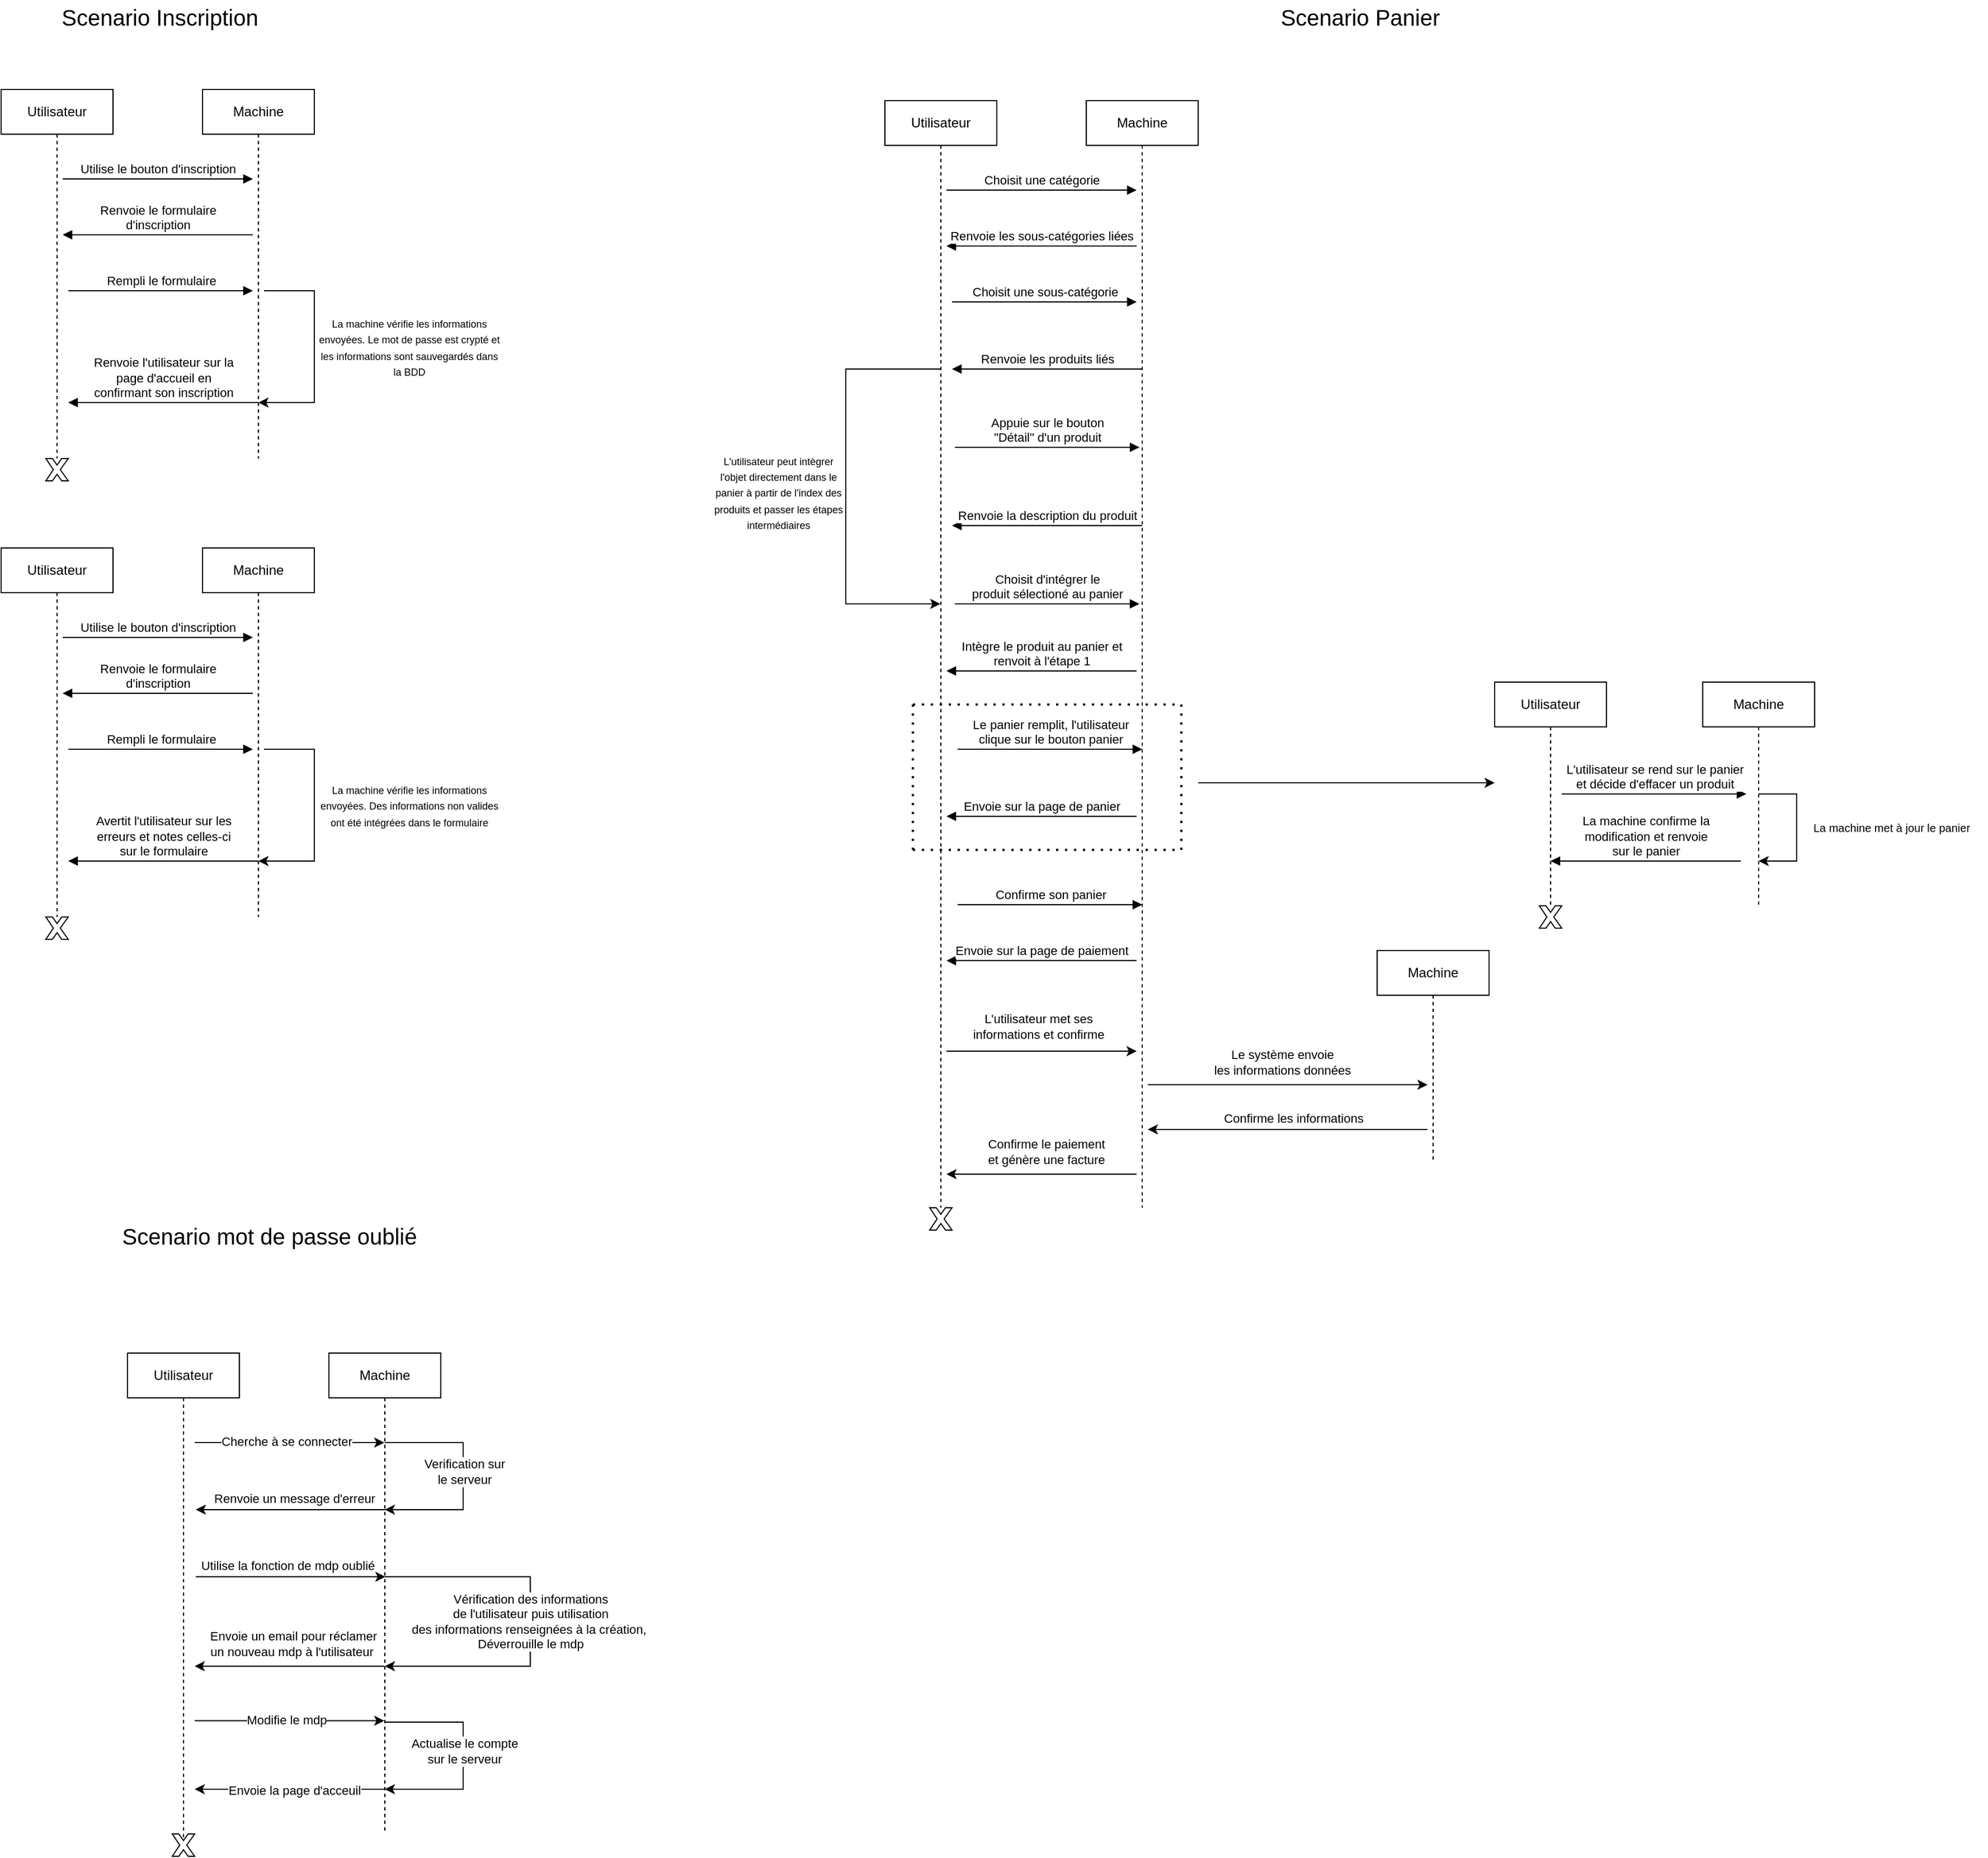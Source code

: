 <mxfile version="22.0.2" type="device">
  <diagram name="Page-1" id="2YBvvXClWsGukQMizWep">
    <mxGraphModel dx="2960" dy="2831" grid="1" gridSize="10" guides="1" tooltips="1" connect="1" arrows="1" fold="1" page="1" pageScale="1" pageWidth="850" pageHeight="1100" math="0" shadow="0">
      <root>
        <mxCell id="0" />
        <mxCell id="1" parent="0" />
        <mxCell id="aM9ryv3xv72pqoxQDRHE-1" value="Utilisateur" style="shape=umlLifeline;perimeter=lifelinePerimeter;whiteSpace=wrap;html=1;container=0;dropTarget=0;collapsible=0;recursiveResize=0;outlineConnect=0;portConstraint=eastwest;newEdgeStyle={&quot;edgeStyle&quot;:&quot;elbowEdgeStyle&quot;,&quot;elbow&quot;:&quot;vertical&quot;,&quot;curved&quot;:0,&quot;rounded&quot;:0};rounded=0;" parent="1" vertex="1">
          <mxGeometry x="85" y="30" width="100" height="330" as="geometry" />
        </mxCell>
        <mxCell id="aM9ryv3xv72pqoxQDRHE-5" value="Machine" style="shape=umlLifeline;perimeter=lifelinePerimeter;whiteSpace=wrap;html=1;container=0;dropTarget=0;collapsible=0;recursiveResize=0;outlineConnect=0;portConstraint=eastwest;newEdgeStyle={&quot;edgeStyle&quot;:&quot;elbowEdgeStyle&quot;,&quot;elbow&quot;:&quot;vertical&quot;,&quot;curved&quot;:0,&quot;rounded&quot;:0};rounded=0;" parent="1" vertex="1">
          <mxGeometry x="265" y="30" width="100" height="330" as="geometry" />
        </mxCell>
        <mxCell id="aM9ryv3xv72pqoxQDRHE-7" value="Utilise le bouton d&#39;inscription" style="html=1;verticalAlign=bottom;endArrow=block;edgeStyle=elbowEdgeStyle;elbow=vertical;curved=0;rounded=0;" parent="1" edge="1">
          <mxGeometry relative="1" as="geometry">
            <mxPoint x="140" y="110" as="sourcePoint" />
            <Array as="points">
              <mxPoint x="225" y="110" />
            </Array>
            <mxPoint x="310" y="110" as="targetPoint" />
          </mxGeometry>
        </mxCell>
        <mxCell id="aM9ryv3xv72pqoxQDRHE-9" value="Renvoie le formulaire&lt;br&gt;d&#39;inscription" style="html=1;verticalAlign=bottom;endArrow=block;edgeStyle=elbowEdgeStyle;elbow=horizontal;curved=0;rounded=0;" parent="1" edge="1">
          <mxGeometry relative="1" as="geometry">
            <mxPoint x="310" y="160" as="sourcePoint" />
            <Array as="points">
              <mxPoint x="235" y="160" />
            </Array>
            <mxPoint x="140" y="160" as="targetPoint" />
          </mxGeometry>
        </mxCell>
        <mxCell id="yCXJLKNRDhIwdf9vAmcJ-1" value="Rempli le formulaire" style="html=1;verticalAlign=bottom;endArrow=block;edgeStyle=elbowEdgeStyle;elbow=vertical;curved=0;rounded=0;" parent="1" edge="1">
          <mxGeometry relative="1" as="geometry">
            <mxPoint x="145" y="210" as="sourcePoint" />
            <Array as="points">
              <mxPoint x="230" y="210" />
            </Array>
            <mxPoint x="310" y="210" as="targetPoint" />
          </mxGeometry>
        </mxCell>
        <mxCell id="yCXJLKNRDhIwdf9vAmcJ-2" value="Renvoie l&#39;utilisateur sur la&lt;br&gt;page d&#39;accueil en&lt;br&gt;confirmant son inscription" style="html=1;verticalAlign=bottom;endArrow=block;edgeStyle=elbowEdgeStyle;elbow=horizontal;curved=0;rounded=0;" parent="1" edge="1">
          <mxGeometry relative="1" as="geometry">
            <mxPoint x="315" y="310" as="sourcePoint" />
            <Array as="points">
              <mxPoint x="240" y="310" />
            </Array>
            <mxPoint x="145" y="310" as="targetPoint" />
          </mxGeometry>
        </mxCell>
        <mxCell id="yCXJLKNRDhIwdf9vAmcJ-3" value="" style="endArrow=classic;html=1;rounded=0;" parent="1" target="aM9ryv3xv72pqoxQDRHE-5" edge="1">
          <mxGeometry width="50" height="50" relative="1" as="geometry">
            <mxPoint x="320" y="210" as="sourcePoint" />
            <mxPoint x="320" y="240" as="targetPoint" />
            <Array as="points">
              <mxPoint x="365" y="210" />
              <mxPoint x="365" y="310" />
            </Array>
          </mxGeometry>
        </mxCell>
        <mxCell id="yCXJLKNRDhIwdf9vAmcJ-4" value="&lt;font style=&quot;font-size: 9px;&quot;&gt;La machine vérifie les informations envoyées. Le mot de passe est crypté et les informations sont sauvegardés dans la BDD&lt;/font&gt;" style="text;html=1;strokeColor=none;fillColor=none;align=center;verticalAlign=middle;whiteSpace=wrap;rounded=0;" parent="1" vertex="1">
          <mxGeometry x="365" y="200" width="170" height="120" as="geometry" />
        </mxCell>
        <mxCell id="yCXJLKNRDhIwdf9vAmcJ-5" value="Utilisateur" style="shape=umlLifeline;perimeter=lifelinePerimeter;whiteSpace=wrap;html=1;container=0;dropTarget=0;collapsible=0;recursiveResize=0;outlineConnect=0;portConstraint=eastwest;newEdgeStyle={&quot;edgeStyle&quot;:&quot;elbowEdgeStyle&quot;,&quot;elbow&quot;:&quot;vertical&quot;,&quot;curved&quot;:0,&quot;rounded&quot;:0};rounded=0;" parent="1" vertex="1">
          <mxGeometry x="85" y="440" width="100" height="330" as="geometry" />
        </mxCell>
        <mxCell id="yCXJLKNRDhIwdf9vAmcJ-6" value="Machine" style="shape=umlLifeline;perimeter=lifelinePerimeter;whiteSpace=wrap;html=1;container=0;dropTarget=0;collapsible=0;recursiveResize=0;outlineConnect=0;portConstraint=eastwest;newEdgeStyle={&quot;edgeStyle&quot;:&quot;elbowEdgeStyle&quot;,&quot;elbow&quot;:&quot;vertical&quot;,&quot;curved&quot;:0,&quot;rounded&quot;:0};rounded=0;" parent="1" vertex="1">
          <mxGeometry x="265" y="440" width="100" height="330" as="geometry" />
        </mxCell>
        <mxCell id="yCXJLKNRDhIwdf9vAmcJ-7" value="Utilise le bouton d&#39;inscription" style="html=1;verticalAlign=bottom;endArrow=block;edgeStyle=elbowEdgeStyle;elbow=vertical;curved=0;rounded=0;" parent="1" edge="1">
          <mxGeometry relative="1" as="geometry">
            <mxPoint x="140" y="520" as="sourcePoint" />
            <Array as="points">
              <mxPoint x="225" y="520" />
            </Array>
            <mxPoint x="310" y="520" as="targetPoint" />
          </mxGeometry>
        </mxCell>
        <mxCell id="yCXJLKNRDhIwdf9vAmcJ-8" value="Renvoie le formulaire&lt;br&gt;d&#39;inscription" style="html=1;verticalAlign=bottom;endArrow=block;edgeStyle=elbowEdgeStyle;elbow=horizontal;curved=0;rounded=0;" parent="1" edge="1">
          <mxGeometry relative="1" as="geometry">
            <mxPoint x="310" y="570" as="sourcePoint" />
            <Array as="points">
              <mxPoint x="235" y="570" />
            </Array>
            <mxPoint x="140" y="570" as="targetPoint" />
          </mxGeometry>
        </mxCell>
        <mxCell id="yCXJLKNRDhIwdf9vAmcJ-9" value="Rempli le formulaire" style="html=1;verticalAlign=bottom;endArrow=block;edgeStyle=elbowEdgeStyle;elbow=vertical;curved=0;rounded=0;" parent="1" edge="1">
          <mxGeometry relative="1" as="geometry">
            <mxPoint x="145" y="620" as="sourcePoint" />
            <Array as="points">
              <mxPoint x="230" y="620" />
            </Array>
            <mxPoint x="310" y="620" as="targetPoint" />
          </mxGeometry>
        </mxCell>
        <mxCell id="yCXJLKNRDhIwdf9vAmcJ-10" value="Avertit l&#39;utilisateur sur les&lt;br&gt;erreurs et notes celles-ci&lt;br&gt;sur le formulaire" style="html=1;verticalAlign=bottom;endArrow=block;edgeStyle=elbowEdgeStyle;elbow=horizontal;curved=0;rounded=0;" parent="1" edge="1">
          <mxGeometry relative="1" as="geometry">
            <mxPoint x="315" y="720" as="sourcePoint" />
            <Array as="points">
              <mxPoint x="240" y="720" />
            </Array>
            <mxPoint x="145" y="720" as="targetPoint" />
          </mxGeometry>
        </mxCell>
        <mxCell id="yCXJLKNRDhIwdf9vAmcJ-11" value="" style="endArrow=classic;html=1;rounded=0;" parent="1" target="yCXJLKNRDhIwdf9vAmcJ-6" edge="1">
          <mxGeometry width="50" height="50" relative="1" as="geometry">
            <mxPoint x="320" y="620" as="sourcePoint" />
            <mxPoint x="320" y="650" as="targetPoint" />
            <Array as="points">
              <mxPoint x="365" y="620" />
              <mxPoint x="365" y="720" />
            </Array>
          </mxGeometry>
        </mxCell>
        <mxCell id="yCXJLKNRDhIwdf9vAmcJ-12" value="&lt;font style=&quot;font-size: 9px;&quot;&gt;La machine vérifie les informations envoyées. Des informations non valides ont été intégrées dans le formulaire&lt;/font&gt;" style="text;html=1;strokeColor=none;fillColor=none;align=center;verticalAlign=middle;whiteSpace=wrap;rounded=0;" parent="1" vertex="1">
          <mxGeometry x="365" y="610" width="170" height="120" as="geometry" />
        </mxCell>
        <mxCell id="yCXJLKNRDhIwdf9vAmcJ-15" value="Utilisateur" style="shape=umlLifeline;perimeter=lifelinePerimeter;whiteSpace=wrap;html=1;container=0;dropTarget=0;collapsible=0;recursiveResize=0;outlineConnect=0;portConstraint=eastwest;newEdgeStyle={&quot;edgeStyle&quot;:&quot;elbowEdgeStyle&quot;,&quot;elbow&quot;:&quot;vertical&quot;,&quot;curved&quot;:0,&quot;rounded&quot;:0};rounded=0;" parent="1" vertex="1">
          <mxGeometry x="875" y="40" width="100" height="990" as="geometry" />
        </mxCell>
        <mxCell id="yCXJLKNRDhIwdf9vAmcJ-16" value="Machine" style="shape=umlLifeline;perimeter=lifelinePerimeter;whiteSpace=wrap;html=1;container=0;dropTarget=0;collapsible=0;recursiveResize=0;outlineConnect=0;portConstraint=eastwest;newEdgeStyle={&quot;edgeStyle&quot;:&quot;elbowEdgeStyle&quot;,&quot;elbow&quot;:&quot;vertical&quot;,&quot;curved&quot;:0,&quot;rounded&quot;:0};rounded=0;" parent="1" vertex="1">
          <mxGeometry x="1055" y="40" width="100" height="990" as="geometry" />
        </mxCell>
        <mxCell id="yCXJLKNRDhIwdf9vAmcJ-17" value="Choisit une catégorie" style="html=1;verticalAlign=bottom;endArrow=block;edgeStyle=elbowEdgeStyle;elbow=vertical;curved=0;rounded=0;" parent="1" edge="1">
          <mxGeometry relative="1" as="geometry">
            <mxPoint x="930" y="120" as="sourcePoint" />
            <Array as="points">
              <mxPoint x="1015" y="120" />
            </Array>
            <mxPoint x="1100" y="120" as="targetPoint" />
          </mxGeometry>
        </mxCell>
        <mxCell id="yCXJLKNRDhIwdf9vAmcJ-18" value="Renvoie les sous-catégories liées" style="html=1;verticalAlign=bottom;endArrow=block;edgeStyle=elbowEdgeStyle;elbow=horizontal;curved=0;rounded=0;" parent="1" edge="1">
          <mxGeometry relative="1" as="geometry">
            <mxPoint x="1100" y="170" as="sourcePoint" />
            <Array as="points">
              <mxPoint x="1025" y="170" />
            </Array>
            <mxPoint x="930" y="170" as="targetPoint" />
          </mxGeometry>
        </mxCell>
        <mxCell id="yCXJLKNRDhIwdf9vAmcJ-19" value="Choisit une sous-catégorie" style="html=1;verticalAlign=bottom;endArrow=block;edgeStyle=elbowEdgeStyle;elbow=horizontal;curved=0;rounded=0;" parent="1" edge="1">
          <mxGeometry relative="1" as="geometry">
            <mxPoint x="935" y="220" as="sourcePoint" />
            <Array as="points">
              <mxPoint x="1020" y="220" />
            </Array>
            <mxPoint x="1100" y="220" as="targetPoint" />
          </mxGeometry>
        </mxCell>
        <mxCell id="yCXJLKNRDhIwdf9vAmcJ-20" value="Renvoie les produits liés" style="html=1;verticalAlign=bottom;endArrow=block;edgeStyle=elbowEdgeStyle;elbow=horizontal;curved=0;rounded=0;" parent="1" edge="1">
          <mxGeometry relative="1" as="geometry">
            <mxPoint x="1105" y="280" as="sourcePoint" />
            <Array as="points">
              <mxPoint x="1030" y="280" />
            </Array>
            <mxPoint x="935" y="280" as="targetPoint" />
          </mxGeometry>
        </mxCell>
        <mxCell id="yCXJLKNRDhIwdf9vAmcJ-21" value="" style="endArrow=classic;html=1;rounded=0;" parent="1" source="yCXJLKNRDhIwdf9vAmcJ-15" target="yCXJLKNRDhIwdf9vAmcJ-15" edge="1">
          <mxGeometry width="50" height="50" relative="1" as="geometry">
            <mxPoint x="1110" y="440" as="sourcePoint" />
            <mxPoint x="920" y="500" as="targetPoint" />
            <Array as="points">
              <mxPoint x="840" y="280" />
              <mxPoint x="840" y="490" />
            </Array>
          </mxGeometry>
        </mxCell>
        <mxCell id="yCXJLKNRDhIwdf9vAmcJ-22" value="&lt;font style=&quot;font-size: 9px;&quot;&gt;L&#39;utilisateur peut intègrer l&#39;objet directement dans le panier à partir de l&#39;index des produits et passer les étapes intermédiaires&lt;/font&gt;" style="text;html=1;strokeColor=none;fillColor=none;align=center;verticalAlign=middle;whiteSpace=wrap;rounded=0;" parent="1" vertex="1">
          <mxGeometry x="720" y="330" width="120" height="120" as="geometry" />
        </mxCell>
        <mxCell id="yCXJLKNRDhIwdf9vAmcJ-24" value="&lt;font style=&quot;font-size: 20px;&quot;&gt;Scenario Inscription&lt;/font&gt;" style="text;html=1;strokeColor=none;fillColor=none;align=center;verticalAlign=middle;whiteSpace=wrap;rounded=0;" parent="1" vertex="1">
          <mxGeometry x="127" y="-50" width="200" height="30" as="geometry" />
        </mxCell>
        <mxCell id="yCXJLKNRDhIwdf9vAmcJ-25" value="&lt;font style=&quot;font-size: 20px;&quot;&gt;Scenario Panier&lt;br&gt;&lt;/font&gt;" style="text;html=1;strokeColor=none;fillColor=none;align=center;verticalAlign=middle;whiteSpace=wrap;rounded=0;" parent="1" vertex="1">
          <mxGeometry x="1200" y="-50" width="200" height="30" as="geometry" />
        </mxCell>
        <mxCell id="yCXJLKNRDhIwdf9vAmcJ-26" value="Appuie sur le bouton&lt;br&gt;&quot;Détail&quot; d&#39;un produit" style="html=1;verticalAlign=bottom;endArrow=block;edgeStyle=elbowEdgeStyle;elbow=horizontal;curved=0;rounded=0;" parent="1" edge="1">
          <mxGeometry relative="1" as="geometry">
            <mxPoint x="937.5" y="350" as="sourcePoint" />
            <Array as="points">
              <mxPoint x="1022.5" y="350" />
            </Array>
            <mxPoint x="1102.5" y="350" as="targetPoint" />
          </mxGeometry>
        </mxCell>
        <mxCell id="yCXJLKNRDhIwdf9vAmcJ-27" value="Renvoie la description du produit" style="html=1;verticalAlign=bottom;endArrow=block;edgeStyle=elbowEdgeStyle;elbow=horizontal;curved=0;rounded=0;" parent="1" edge="1">
          <mxGeometry relative="1" as="geometry">
            <mxPoint x="1105" y="420" as="sourcePoint" />
            <Array as="points">
              <mxPoint x="1030" y="420" />
            </Array>
            <mxPoint x="935" y="420" as="targetPoint" />
          </mxGeometry>
        </mxCell>
        <mxCell id="yCXJLKNRDhIwdf9vAmcJ-28" value="Choisit d&#39;intégrer le&lt;br&gt;produit sélectioné au panier" style="html=1;verticalAlign=bottom;endArrow=block;edgeStyle=elbowEdgeStyle;elbow=horizontal;curved=0;rounded=0;" parent="1" edge="1">
          <mxGeometry relative="1" as="geometry">
            <mxPoint x="937.5" y="490" as="sourcePoint" />
            <Array as="points">
              <mxPoint x="1022.5" y="490" />
            </Array>
            <mxPoint x="1102.5" y="490" as="targetPoint" />
          </mxGeometry>
        </mxCell>
        <mxCell id="AMnke6aiVd32IxNalJyc-1" value="Intègre le produit au panier et&lt;br&gt;renvoit à l&#39;étape 1" style="html=1;verticalAlign=bottom;endArrow=block;edgeStyle=elbowEdgeStyle;elbow=horizontal;curved=0;rounded=0;" parent="1" edge="1">
          <mxGeometry relative="1" as="geometry">
            <mxPoint x="1100" y="550" as="sourcePoint" />
            <Array as="points">
              <mxPoint x="1025" y="550" />
            </Array>
            <mxPoint x="930" y="550" as="targetPoint" />
          </mxGeometry>
        </mxCell>
        <mxCell id="AMnke6aiVd32IxNalJyc-14" value="Le panier remplit, l&#39;utilisateur&lt;br&gt;clique sur le bouton panier" style="html=1;verticalAlign=bottom;endArrow=block;edgeStyle=elbowEdgeStyle;elbow=horizontal;curved=0;rounded=0;" parent="1" edge="1">
          <mxGeometry relative="1" as="geometry">
            <mxPoint x="940" y="620" as="sourcePoint" />
            <Array as="points">
              <mxPoint x="1025" y="620" />
            </Array>
            <mxPoint x="1105" y="620" as="targetPoint" />
          </mxGeometry>
        </mxCell>
        <mxCell id="AMnke6aiVd32IxNalJyc-15" value="Envoie sur la page de panier" style="html=1;verticalAlign=bottom;endArrow=block;edgeStyle=elbowEdgeStyle;elbow=horizontal;curved=0;rounded=0;" parent="1" edge="1">
          <mxGeometry relative="1" as="geometry">
            <mxPoint x="1100" y="680" as="sourcePoint" />
            <Array as="points">
              <mxPoint x="1025" y="680" />
            </Array>
            <mxPoint x="930" y="680" as="targetPoint" />
          </mxGeometry>
        </mxCell>
        <mxCell id="AMnke6aiVd32IxNalJyc-17" value="Confirme son panier" style="html=1;verticalAlign=bottom;endArrow=block;edgeStyle=elbowEdgeStyle;elbow=horizontal;curved=0;rounded=0;" parent="1" edge="1">
          <mxGeometry relative="1" as="geometry">
            <mxPoint x="940" y="759.05" as="sourcePoint" />
            <Array as="points">
              <mxPoint x="1025" y="759.05" />
            </Array>
            <mxPoint x="1105" y="759.05" as="targetPoint" />
          </mxGeometry>
        </mxCell>
        <mxCell id="AMnke6aiVd32IxNalJyc-18" value="Envoie sur la page de paiement" style="html=1;verticalAlign=bottom;endArrow=block;edgeStyle=elbowEdgeStyle;elbow=horizontal;curved=0;rounded=0;" parent="1" edge="1">
          <mxGeometry relative="1" as="geometry">
            <mxPoint x="1100" y="809.05" as="sourcePoint" />
            <Array as="points">
              <mxPoint x="1025" y="809.05" />
            </Array>
            <mxPoint x="930" y="809.05" as="targetPoint" />
          </mxGeometry>
        </mxCell>
        <mxCell id="AMnke6aiVd32IxNalJyc-19" value="" style="endArrow=none;dashed=1;html=1;dashPattern=1 3;strokeWidth=2;rounded=0;" parent="1" edge="1">
          <mxGeometry width="50" height="50" relative="1" as="geometry">
            <mxPoint x="900" y="580" as="sourcePoint" />
            <mxPoint x="1140" y="580" as="targetPoint" />
          </mxGeometry>
        </mxCell>
        <mxCell id="AMnke6aiVd32IxNalJyc-20" value="" style="endArrow=none;dashed=1;html=1;dashPattern=1 3;strokeWidth=2;rounded=0;" parent="1" edge="1">
          <mxGeometry width="50" height="50" relative="1" as="geometry">
            <mxPoint x="900" y="710" as="sourcePoint" />
            <mxPoint x="1140" y="710" as="targetPoint" />
          </mxGeometry>
        </mxCell>
        <mxCell id="AMnke6aiVd32IxNalJyc-21" value="" style="endArrow=none;dashed=1;html=1;dashPattern=1 3;strokeWidth=2;rounded=0;" parent="1" edge="1">
          <mxGeometry width="50" height="50" relative="1" as="geometry">
            <mxPoint x="900" y="580" as="sourcePoint" />
            <mxPoint x="900" y="710" as="targetPoint" />
          </mxGeometry>
        </mxCell>
        <mxCell id="AMnke6aiVd32IxNalJyc-22" value="" style="endArrow=none;dashed=1;html=1;dashPattern=1 3;strokeWidth=2;rounded=0;" parent="1" edge="1">
          <mxGeometry width="50" height="50" relative="1" as="geometry">
            <mxPoint x="1140" y="580" as="sourcePoint" />
            <mxPoint x="1140" y="710" as="targetPoint" />
          </mxGeometry>
        </mxCell>
        <mxCell id="AMnke6aiVd32IxNalJyc-24" value="Utilisateur" style="shape=umlLifeline;perimeter=lifelinePerimeter;whiteSpace=wrap;html=1;container=0;dropTarget=0;collapsible=0;recursiveResize=0;outlineConnect=0;portConstraint=eastwest;newEdgeStyle={&quot;edgeStyle&quot;:&quot;elbowEdgeStyle&quot;,&quot;elbow&quot;:&quot;vertical&quot;,&quot;curved&quot;:0,&quot;rounded&quot;:0};rounded=0;" parent="1" vertex="1">
          <mxGeometry x="1420" y="560" width="100" height="200" as="geometry" />
        </mxCell>
        <mxCell id="AMnke6aiVd32IxNalJyc-25" value="Machine" style="shape=umlLifeline;perimeter=lifelinePerimeter;whiteSpace=wrap;html=1;container=0;dropTarget=0;collapsible=0;recursiveResize=0;outlineConnect=0;portConstraint=eastwest;newEdgeStyle={&quot;edgeStyle&quot;:&quot;elbowEdgeStyle&quot;,&quot;elbow&quot;:&quot;vertical&quot;,&quot;curved&quot;:0,&quot;rounded&quot;:0};rounded=0;" parent="1" vertex="1">
          <mxGeometry x="1606" y="560" width="100" height="200" as="geometry" />
        </mxCell>
        <mxCell id="AMnke6aiVd32IxNalJyc-26" value="L&#39;utilisateur se rend sur le panier&lt;br&gt;et décide d&#39;effacer un produit" style="html=1;verticalAlign=bottom;endArrow=block;edgeStyle=elbowEdgeStyle;elbow=vertical;curved=0;rounded=0;" parent="1" edge="1">
          <mxGeometry relative="1" as="geometry">
            <mxPoint x="1480" y="660" as="sourcePoint" />
            <Array as="points">
              <mxPoint x="1565" y="660" />
            </Array>
            <mxPoint x="1645" y="660" as="targetPoint" />
          </mxGeometry>
        </mxCell>
        <mxCell id="AMnke6aiVd32IxNalJyc-27" value="La machine confirme la&lt;br&gt;modification et renvoie&lt;br&gt;sur le panier" style="html=1;verticalAlign=bottom;endArrow=block;edgeStyle=elbowEdgeStyle;elbow=vertical;curved=0;rounded=0;" parent="1" edge="1">
          <mxGeometry relative="1" as="geometry">
            <mxPoint x="1640" y="720" as="sourcePoint" />
            <Array as="points">
              <mxPoint x="1565" y="720" />
            </Array>
            <mxPoint x="1470" y="720" as="targetPoint" />
          </mxGeometry>
        </mxCell>
        <mxCell id="AMnke6aiVd32IxNalJyc-30" value="" style="endArrow=classic;html=1;rounded=0;" parent="1" target="AMnke6aiVd32IxNalJyc-25" edge="1">
          <mxGeometry width="50" height="50" relative="1" as="geometry">
            <mxPoint x="1656" y="660" as="sourcePoint" />
            <mxPoint x="1650" y="760" as="targetPoint" />
            <Array as="points">
              <mxPoint x="1690" y="660" />
              <mxPoint x="1690" y="720" />
            </Array>
          </mxGeometry>
        </mxCell>
        <mxCell id="AMnke6aiVd32IxNalJyc-31" value="&lt;font size=&quot;1&quot;&gt;La machine met à jour le panier&lt;/font&gt;" style="text;html=1;strokeColor=none;fillColor=none;align=center;verticalAlign=middle;whiteSpace=wrap;rounded=0;" parent="1" vertex="1">
          <mxGeometry x="1690" y="660" width="170" height="60" as="geometry" />
        </mxCell>
        <mxCell id="90Vc8OKvWxTCAZ7ZH-Nl-30" value="" style="endArrow=classic;html=1;rounded=0;" parent="1" edge="1">
          <mxGeometry width="50" height="50" relative="1" as="geometry">
            <mxPoint x="1110" y="920" as="sourcePoint" />
            <mxPoint x="1360" y="920" as="targetPoint" />
            <Array as="points">
              <mxPoint x="1160" y="920" />
            </Array>
          </mxGeometry>
        </mxCell>
        <mxCell id="90Vc8OKvWxTCAZ7ZH-Nl-31" value="Le système envoie&lt;br&gt;les informations données" style="edgeLabel;html=1;align=center;verticalAlign=middle;resizable=0;points=[];" parent="90Vc8OKvWxTCAZ7ZH-Nl-30" vertex="1" connectable="0">
          <mxGeometry x="-0.041" y="1" relative="1" as="geometry">
            <mxPoint y="-19" as="offset" />
          </mxGeometry>
        </mxCell>
        <mxCell id="90Vc8OKvWxTCAZ7ZH-Nl-63" value="" style="endArrow=classic;html=1;rounded=0;" parent="1" target="90Vc8OKvWxTCAZ7ZH-Nl-87" edge="1">
          <mxGeometry width="50" height="50" relative="1" as="geometry">
            <mxPoint x="258" y="1240" as="sourcePoint" />
            <mxPoint x="568" y="1240" as="targetPoint" />
          </mxGeometry>
        </mxCell>
        <mxCell id="90Vc8OKvWxTCAZ7ZH-Nl-64" value="Cherche à se connecter" style="edgeLabel;html=1;align=center;verticalAlign=middle;resizable=0;points=[];" parent="90Vc8OKvWxTCAZ7ZH-Nl-63" vertex="1" connectable="0">
          <mxGeometry x="-0.041" y="1" relative="1" as="geometry">
            <mxPoint as="offset" />
          </mxGeometry>
        </mxCell>
        <mxCell id="90Vc8OKvWxTCAZ7ZH-Nl-65" value="" style="endArrow=classic;html=1;rounded=0;" parent="1" edge="1">
          <mxGeometry width="50" height="50" relative="1" as="geometry">
            <mxPoint x="428.5" y="1300" as="sourcePoint" />
            <mxPoint x="259" y="1300" as="targetPoint" />
          </mxGeometry>
        </mxCell>
        <mxCell id="90Vc8OKvWxTCAZ7ZH-Nl-66" value="Renvoie un message d&#39;erreur" style="edgeLabel;html=1;align=center;verticalAlign=middle;resizable=0;points=[];" parent="90Vc8OKvWxTCAZ7ZH-Nl-65" vertex="1" connectable="0">
          <mxGeometry x="-0.041" y="1" relative="1" as="geometry">
            <mxPoint y="-11" as="offset" />
          </mxGeometry>
        </mxCell>
        <mxCell id="90Vc8OKvWxTCAZ7ZH-Nl-69" value="" style="endArrow=classic;html=1;rounded=0;" parent="1" edge="1">
          <mxGeometry width="50" height="50" relative="1" as="geometry">
            <mxPoint x="428" y="1240" as="sourcePoint" />
            <mxPoint x="428" y="1300" as="targetPoint" />
            <Array as="points">
              <mxPoint x="498" y="1240" />
              <mxPoint x="498" y="1300" />
            </Array>
          </mxGeometry>
        </mxCell>
        <mxCell id="90Vc8OKvWxTCAZ7ZH-Nl-70" value="Verification sur&lt;br&gt;le serveur" style="edgeLabel;html=1;align=center;verticalAlign=middle;resizable=0;points=[];" parent="90Vc8OKvWxTCAZ7ZH-Nl-69" vertex="1" connectable="0">
          <mxGeometry x="-0.041" y="1" relative="1" as="geometry">
            <mxPoint as="offset" />
          </mxGeometry>
        </mxCell>
        <mxCell id="90Vc8OKvWxTCAZ7ZH-Nl-71" value="" style="endArrow=classic;html=1;rounded=0;" parent="1" edge="1">
          <mxGeometry width="50" height="50" relative="1" as="geometry">
            <mxPoint x="259" y="1360" as="sourcePoint" />
            <mxPoint x="428.5" y="1360" as="targetPoint" />
          </mxGeometry>
        </mxCell>
        <mxCell id="90Vc8OKvWxTCAZ7ZH-Nl-72" value="Utilise la fonction de mdp oublié" style="edgeLabel;html=1;align=center;verticalAlign=middle;resizable=0;points=[];" parent="90Vc8OKvWxTCAZ7ZH-Nl-71" vertex="1" connectable="0">
          <mxGeometry x="-0.041" y="1" relative="1" as="geometry">
            <mxPoint y="-9" as="offset" />
          </mxGeometry>
        </mxCell>
        <mxCell id="90Vc8OKvWxTCAZ7ZH-Nl-73" value="" style="endArrow=classic;html=1;rounded=0;" parent="1" edge="1">
          <mxGeometry width="50" height="50" relative="1" as="geometry">
            <mxPoint x="428" y="1360" as="sourcePoint" />
            <mxPoint x="428" y="1440" as="targetPoint" />
            <Array as="points">
              <mxPoint x="558" y="1360" />
              <mxPoint x="558" y="1440" />
            </Array>
          </mxGeometry>
        </mxCell>
        <mxCell id="90Vc8OKvWxTCAZ7ZH-Nl-74" value="Vérification&amp;nbsp;des informations&lt;br&gt;de l&#39;utilisateur puis utilisation&lt;br&gt;des informations renseignées à la création,&amp;nbsp;&lt;br&gt;Déverrouille le mdp" style="edgeLabel;html=1;align=center;verticalAlign=middle;resizable=0;points=[];" parent="90Vc8OKvWxTCAZ7ZH-Nl-73" vertex="1" connectable="0">
          <mxGeometry x="-0.041" y="1" relative="1" as="geometry">
            <mxPoint x="-1" y="7" as="offset" />
          </mxGeometry>
        </mxCell>
        <mxCell id="90Vc8OKvWxTCAZ7ZH-Nl-75" value="" style="endArrow=classic;html=1;rounded=0;" parent="1" edge="1">
          <mxGeometry width="50" height="50" relative="1" as="geometry">
            <mxPoint x="427.5" y="1440" as="sourcePoint" />
            <mxPoint x="258" y="1440" as="targetPoint" />
          </mxGeometry>
        </mxCell>
        <mxCell id="90Vc8OKvWxTCAZ7ZH-Nl-76" value="Envoie un email pour réclamer&lt;br&gt;un nouveau mdp à l&#39;utilisateur&amp;nbsp;" style="edgeLabel;html=1;align=center;verticalAlign=middle;resizable=0;points=[];" parent="90Vc8OKvWxTCAZ7ZH-Nl-75" vertex="1" connectable="0">
          <mxGeometry x="-0.041" y="1" relative="1" as="geometry">
            <mxPoint y="-21" as="offset" />
          </mxGeometry>
        </mxCell>
        <mxCell id="90Vc8OKvWxTCAZ7ZH-Nl-77" value="" style="endArrow=classic;html=1;rounded=0;" parent="1" edge="1">
          <mxGeometry width="50" height="50" relative="1" as="geometry">
            <mxPoint x="258" y="1488.75" as="sourcePoint" />
            <mxPoint x="427.5" y="1488.75" as="targetPoint" />
          </mxGeometry>
        </mxCell>
        <mxCell id="90Vc8OKvWxTCAZ7ZH-Nl-78" value="Modifie le mdp" style="edgeLabel;html=1;align=center;verticalAlign=middle;resizable=0;points=[];" parent="90Vc8OKvWxTCAZ7ZH-Nl-77" vertex="1" connectable="0">
          <mxGeometry x="-0.041" y="1" relative="1" as="geometry">
            <mxPoint as="offset" />
          </mxGeometry>
        </mxCell>
        <mxCell id="90Vc8OKvWxTCAZ7ZH-Nl-79" value="" style="endArrow=classic;html=1;rounded=0;" parent="1" edge="1">
          <mxGeometry width="50" height="50" relative="1" as="geometry">
            <mxPoint x="428" y="1490" as="sourcePoint" />
            <mxPoint x="428" y="1550" as="targetPoint" />
            <Array as="points">
              <mxPoint x="498" y="1490" />
              <mxPoint x="498" y="1550" />
            </Array>
          </mxGeometry>
        </mxCell>
        <mxCell id="90Vc8OKvWxTCAZ7ZH-Nl-80" value="Actualise le compte&lt;br&gt;sur le serveur" style="edgeLabel;html=1;align=center;verticalAlign=middle;resizable=0;points=[];" parent="90Vc8OKvWxTCAZ7ZH-Nl-79" vertex="1" connectable="0">
          <mxGeometry x="-0.041" y="1" relative="1" as="geometry">
            <mxPoint as="offset" />
          </mxGeometry>
        </mxCell>
        <mxCell id="90Vc8OKvWxTCAZ7ZH-Nl-81" value="" style="endArrow=classic;html=1;rounded=0;" parent="1" edge="1">
          <mxGeometry width="50" height="50" relative="1" as="geometry">
            <mxPoint x="428" y="1550" as="sourcePoint" />
            <mxPoint x="258" y="1550" as="targetPoint" />
          </mxGeometry>
        </mxCell>
        <mxCell id="90Vc8OKvWxTCAZ7ZH-Nl-82" value="Envoie la page d&#39;acceuil" style="edgeLabel;html=1;align=center;verticalAlign=middle;resizable=0;points=[];" parent="90Vc8OKvWxTCAZ7ZH-Nl-81" vertex="1" connectable="0">
          <mxGeometry x="-0.041" y="1" relative="1" as="geometry">
            <mxPoint as="offset" />
          </mxGeometry>
        </mxCell>
        <mxCell id="90Vc8OKvWxTCAZ7ZH-Nl-83" value="" style="verticalLabelPosition=bottom;verticalAlign=top;html=1;shape=mxgraph.basic.x" parent="1" vertex="1">
          <mxGeometry x="125" y="360" width="20" height="20" as="geometry" />
        </mxCell>
        <mxCell id="90Vc8OKvWxTCAZ7ZH-Nl-84" value="" style="verticalLabelPosition=bottom;verticalAlign=top;html=1;shape=mxgraph.basic.x" parent="1" vertex="1">
          <mxGeometry x="125" y="770" width="20" height="20" as="geometry" />
        </mxCell>
        <mxCell id="90Vc8OKvWxTCAZ7ZH-Nl-86" value="Utilisateur" style="shape=umlLifeline;perimeter=lifelinePerimeter;whiteSpace=wrap;html=1;container=0;dropTarget=0;collapsible=0;recursiveResize=0;outlineConnect=0;portConstraint=eastwest;newEdgeStyle={&quot;edgeStyle&quot;:&quot;elbowEdgeStyle&quot;,&quot;elbow&quot;:&quot;vertical&quot;,&quot;curved&quot;:0,&quot;rounded&quot;:0};rounded=0;" parent="1" vertex="1">
          <mxGeometry x="198" y="1160" width="100" height="440" as="geometry" />
        </mxCell>
        <mxCell id="90Vc8OKvWxTCAZ7ZH-Nl-87" value="Machine" style="shape=umlLifeline;perimeter=lifelinePerimeter;whiteSpace=wrap;html=1;container=0;dropTarget=0;collapsible=0;recursiveResize=0;outlineConnect=0;portConstraint=eastwest;newEdgeStyle={&quot;edgeStyle&quot;:&quot;elbowEdgeStyle&quot;,&quot;elbow&quot;:&quot;vertical&quot;,&quot;curved&quot;:0,&quot;rounded&quot;:0};rounded=0;" parent="1" vertex="1">
          <mxGeometry x="378" y="1160" width="100" height="430" as="geometry" />
        </mxCell>
        <mxCell id="90Vc8OKvWxTCAZ7ZH-Nl-88" value="" style="verticalLabelPosition=bottom;verticalAlign=top;html=1;shape=mxgraph.basic.x" parent="1" vertex="1">
          <mxGeometry x="238" y="1590" width="20" height="20" as="geometry" />
        </mxCell>
        <mxCell id="90Vc8OKvWxTCAZ7ZH-Nl-89" value="" style="verticalLabelPosition=bottom;verticalAlign=top;html=1;shape=mxgraph.basic.x" parent="1" vertex="1">
          <mxGeometry x="915" y="1030" width="20" height="20" as="geometry" />
        </mxCell>
        <mxCell id="90Vc8OKvWxTCAZ7ZH-Nl-91" value="" style="verticalLabelPosition=bottom;verticalAlign=top;html=1;shape=mxgraph.basic.x" parent="1" vertex="1">
          <mxGeometry x="1460" y="760" width="20" height="20" as="geometry" />
        </mxCell>
        <mxCell id="90Vc8OKvWxTCAZ7ZH-Nl-94" value="" style="endArrow=classic;html=1;rounded=0;" parent="1" edge="1">
          <mxGeometry width="50" height="50" relative="1" as="geometry">
            <mxPoint x="930" y="890" as="sourcePoint" />
            <mxPoint x="1100" y="890" as="targetPoint" />
          </mxGeometry>
        </mxCell>
        <mxCell id="90Vc8OKvWxTCAZ7ZH-Nl-95" value="L&#39;utilisateur met ses &lt;br&gt;informations et confirme" style="edgeLabel;html=1;align=center;verticalAlign=middle;resizable=0;points=[];" parent="90Vc8OKvWxTCAZ7ZH-Nl-94" vertex="1" connectable="0">
          <mxGeometry x="-0.041" y="1" relative="1" as="geometry">
            <mxPoint y="-21" as="offset" />
          </mxGeometry>
        </mxCell>
        <mxCell id="90Vc8OKvWxTCAZ7ZH-Nl-100" value="" style="endArrow=classic;html=1;rounded=0;" parent="1" edge="1">
          <mxGeometry width="50" height="50" relative="1" as="geometry">
            <mxPoint x="1360" y="960" as="sourcePoint" />
            <mxPoint x="1110" y="960" as="targetPoint" />
          </mxGeometry>
        </mxCell>
        <mxCell id="90Vc8OKvWxTCAZ7ZH-Nl-101" value="Confirme les informations" style="edgeLabel;html=1;align=center;verticalAlign=middle;resizable=0;points=[];" parent="90Vc8OKvWxTCAZ7ZH-Nl-100" vertex="1" connectable="0">
          <mxGeometry x="-0.041" y="1" relative="1" as="geometry">
            <mxPoint y="-11" as="offset" />
          </mxGeometry>
        </mxCell>
        <mxCell id="90Vc8OKvWxTCAZ7ZH-Nl-102" value="" style="endArrow=classic;html=1;rounded=0;" parent="1" edge="1">
          <mxGeometry width="50" height="50" relative="1" as="geometry">
            <mxPoint x="1100" y="1000" as="sourcePoint" />
            <mxPoint x="930" y="1000" as="targetPoint" />
          </mxGeometry>
        </mxCell>
        <mxCell id="90Vc8OKvWxTCAZ7ZH-Nl-103" value="Confirme le paiement&lt;br&gt;et génère une facture" style="edgeLabel;html=1;align=center;verticalAlign=middle;resizable=0;points=[];" parent="90Vc8OKvWxTCAZ7ZH-Nl-102" vertex="1" connectable="0">
          <mxGeometry x="-0.041" y="1" relative="1" as="geometry">
            <mxPoint y="-21" as="offset" />
          </mxGeometry>
        </mxCell>
        <mxCell id="90Vc8OKvWxTCAZ7ZH-Nl-109" value="Machine" style="shape=umlLifeline;perimeter=lifelinePerimeter;whiteSpace=wrap;html=1;container=0;dropTarget=0;collapsible=0;recursiveResize=0;outlineConnect=0;portConstraint=eastwest;newEdgeStyle={&quot;edgeStyle&quot;:&quot;elbowEdgeStyle&quot;,&quot;elbow&quot;:&quot;vertical&quot;,&quot;curved&quot;:0,&quot;rounded&quot;:0};rounded=0;" parent="1" vertex="1">
          <mxGeometry x="1315" y="800" width="100" height="190" as="geometry" />
        </mxCell>
        <mxCell id="90Vc8OKvWxTCAZ7ZH-Nl-112" value="" style="edgeStyle=none;orthogonalLoop=1;jettySize=auto;html=1;rounded=0;" parent="1" edge="1">
          <mxGeometry width="100" relative="1" as="geometry">
            <mxPoint x="1155" y="650" as="sourcePoint" />
            <mxPoint x="1420" y="650" as="targetPoint" />
            <Array as="points" />
          </mxGeometry>
        </mxCell>
        <mxCell id="90Vc8OKvWxTCAZ7ZH-Nl-113" value="&lt;font style=&quot;font-size: 20px;&quot;&gt;Scenario mot de passe oublié&lt;/font&gt;" style="text;html=1;strokeColor=none;fillColor=none;align=center;verticalAlign=middle;whiteSpace=wrap;rounded=0;" parent="1" vertex="1">
          <mxGeometry x="180" y="1040" width="290" height="30" as="geometry" />
        </mxCell>
      </root>
    </mxGraphModel>
  </diagram>
</mxfile>
